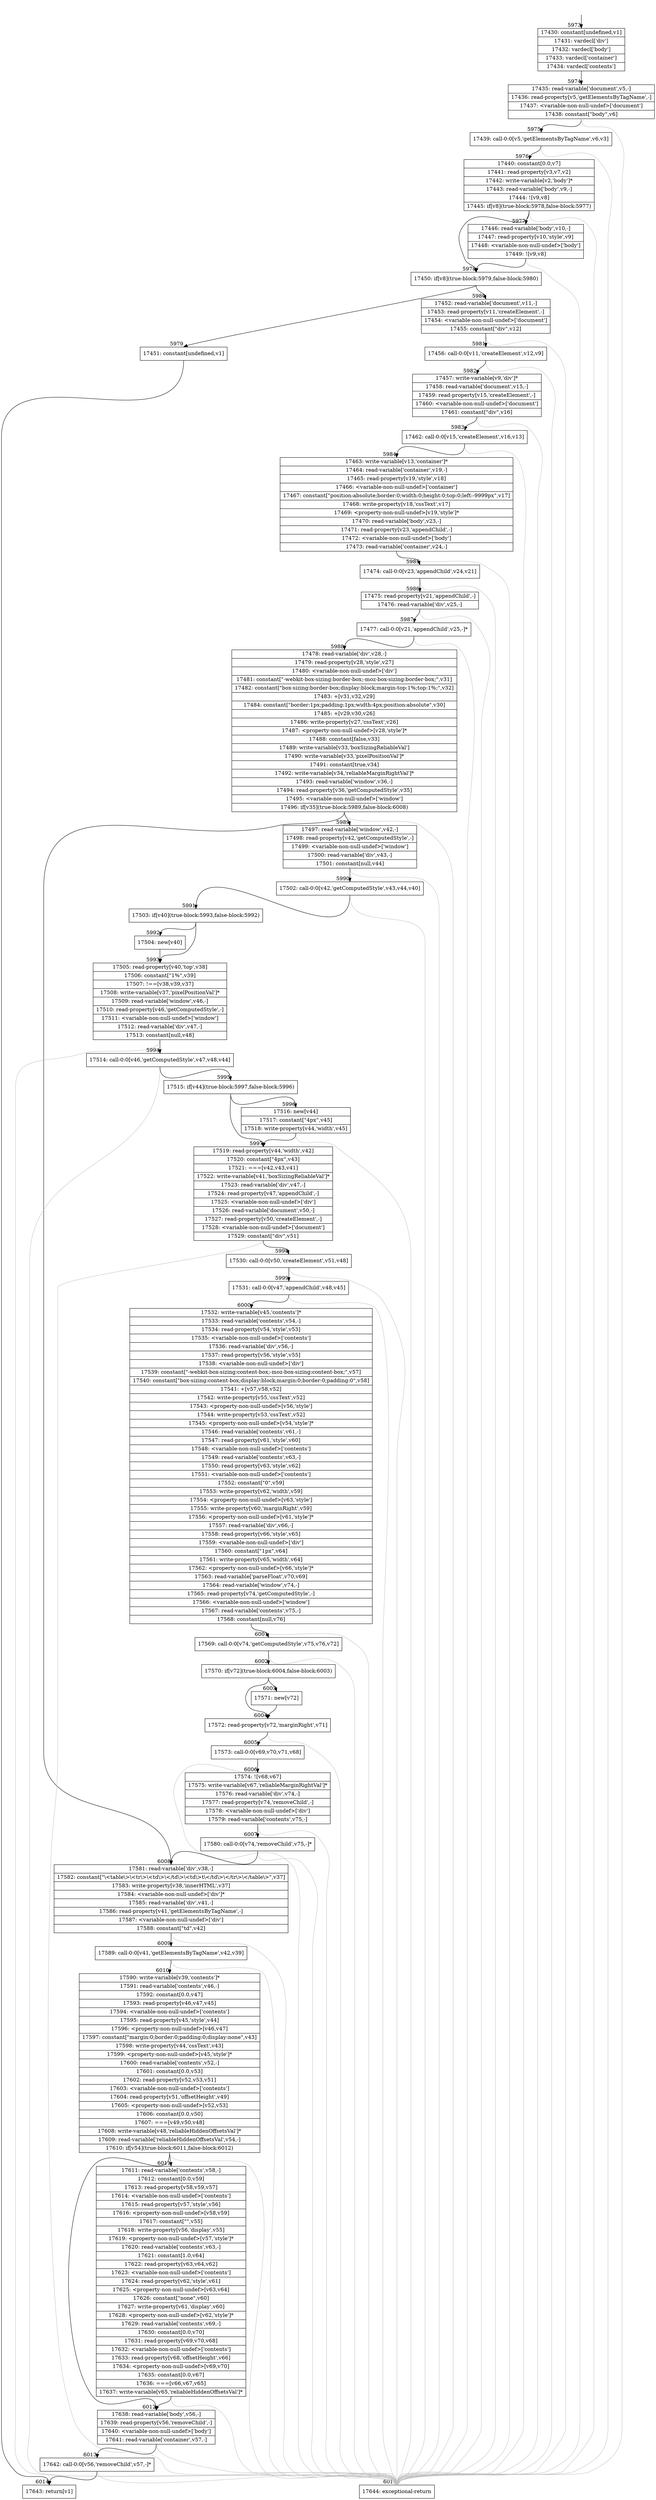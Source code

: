 digraph {
rankdir="TD"
BB_entry374[shape=none,label=""];
BB_entry374 -> BB5973 [tailport=s, headport=n, headlabel="    5973"]
BB5973 [shape=record label="{17430: constant[undefined,v1]|17431: vardecl['div']|17432: vardecl['body']|17433: vardecl['container']|17434: vardecl['contents']}" ] 
BB5973 -> BB5974 [tailport=s, headport=n, headlabel="      5974"]
BB5974 [shape=record label="{17435: read-variable['document',v5,-]|17436: read-property[v5,'getElementsByTagName',-]|17437: \<variable-non-null-undef\>['document']|17438: constant[\"body\",v6]}" ] 
BB5974 -> BB5975 [tailport=s, headport=n, headlabel="      5975"]
BB5974 -> BB6015 [tailport=s, headport=n, color=gray, headlabel="      6015"]
BB5975 [shape=record label="{17439: call-0:0[v5,'getElementsByTagName',v6,v3]}" ] 
BB5975 -> BB5976 [tailport=s, headport=n, headlabel="      5976"]
BB5975 -> BB6015 [tailport=s, headport=n, color=gray]
BB5976 [shape=record label="{17440: constant[0.0,v7]|17441: read-property[v3,v7,v2]|17442: write-variable[v2,'body']*|17443: read-variable['body',v9,-]|17444: ![v9,v8]|17445: if[v8](true-block:5978,false-block:5977)}" ] 
BB5976 -> BB5978 [tailport=s, headport=n, headlabel="      5978"]
BB5976 -> BB5977 [tailport=s, headport=n, headlabel="      5977"]
BB5976 -> BB6015 [tailport=s, headport=n, color=gray]
BB5977 [shape=record label="{17446: read-variable['body',v10,-]|17447: read-property[v10,'style',v9]|17448: \<variable-non-null-undef\>['body']|17449: ![v9,v8]}" ] 
BB5977 -> BB5978 [tailport=s, headport=n]
BB5977 -> BB6015 [tailport=s, headport=n, color=gray]
BB5978 [shape=record label="{17450: if[v8](true-block:5979,false-block:5980)}" ] 
BB5978 -> BB5979 [tailport=s, headport=n, headlabel="      5979"]
BB5978 -> BB5980 [tailport=s, headport=n, headlabel="      5980"]
BB5979 [shape=record label="{17451: constant[undefined,v1]}" ] 
BB5979 -> BB6014 [tailport=s, headport=n, headlabel="      6014"]
BB5980 [shape=record label="{17452: read-variable['document',v11,-]|17453: read-property[v11,'createElement',-]|17454: \<variable-non-null-undef\>['document']|17455: constant[\"div\",v12]}" ] 
BB5980 -> BB5981 [tailport=s, headport=n, headlabel="      5981"]
BB5980 -> BB6015 [tailport=s, headport=n, color=gray]
BB5981 [shape=record label="{17456: call-0:0[v11,'createElement',v12,v9]}" ] 
BB5981 -> BB5982 [tailport=s, headport=n, headlabel="      5982"]
BB5981 -> BB6015 [tailport=s, headport=n, color=gray]
BB5982 [shape=record label="{17457: write-variable[v9,'div']*|17458: read-variable['document',v15,-]|17459: read-property[v15,'createElement',-]|17460: \<variable-non-null-undef\>['document']|17461: constant[\"div\",v16]}" ] 
BB5982 -> BB5983 [tailport=s, headport=n, headlabel="      5983"]
BB5982 -> BB6015 [tailport=s, headport=n, color=gray]
BB5983 [shape=record label="{17462: call-0:0[v15,'createElement',v16,v13]}" ] 
BB5983 -> BB5984 [tailport=s, headport=n, headlabel="      5984"]
BB5983 -> BB6015 [tailport=s, headport=n, color=gray]
BB5984 [shape=record label="{17463: write-variable[v13,'container']*|17464: read-variable['container',v19,-]|17465: read-property[v19,'style',v18]|17466: \<variable-non-null-undef\>['container']|17467: constant[\"position:absolute;border:0;width:0;height:0;top:0;left:-9999px\",v17]|17468: write-property[v18,'cssText',v17]|17469: \<property-non-null-undef\>[v19,'style']*|17470: read-variable['body',v23,-]|17471: read-property[v23,'appendChild',-]|17472: \<variable-non-null-undef\>['body']|17473: read-variable['container',v24,-]}" ] 
BB5984 -> BB5985 [tailport=s, headport=n, headlabel="      5985"]
BB5984 -> BB6015 [tailport=s, headport=n, color=gray]
BB5985 [shape=record label="{17474: call-0:0[v23,'appendChild',v24,v21]}" ] 
BB5985 -> BB5986 [tailport=s, headport=n, headlabel="      5986"]
BB5985 -> BB6015 [tailport=s, headport=n, color=gray]
BB5986 [shape=record label="{17475: read-property[v21,'appendChild',-]|17476: read-variable['div',v25,-]}" ] 
BB5986 -> BB5987 [tailport=s, headport=n, headlabel="      5987"]
BB5986 -> BB6015 [tailport=s, headport=n, color=gray]
BB5987 [shape=record label="{17477: call-0:0[v21,'appendChild',v25,-]*}" ] 
BB5987 -> BB5988 [tailport=s, headport=n, headlabel="      5988"]
BB5987 -> BB6015 [tailport=s, headport=n, color=gray]
BB5988 [shape=record label="{17478: read-variable['div',v28,-]|17479: read-property[v28,'style',v27]|17480: \<variable-non-null-undef\>['div']|17481: constant[\"-webkit-box-sizing:border-box;-moz-box-sizing:border-box;\",v31]|17482: constant[\"box-sizing:border-box;display:block;margin-top:1%;top:1%;\",v32]|17483: +[v31,v32,v29]|17484: constant[\"border:1px;padding:1px;width:4px;position:absolute\",v30]|17485: +[v29,v30,v26]|17486: write-property[v27,'cssText',v26]|17487: \<property-non-null-undef\>[v28,'style']*|17488: constant[false,v33]|17489: write-variable[v33,'boxSizingReliableVal']|17490: write-variable[v33,'pixelPositionVal']*|17491: constant[true,v34]|17492: write-variable[v34,'reliableMarginRightVal']*|17493: read-variable['window',v36,-]|17494: read-property[v36,'getComputedStyle',v35]|17495: \<variable-non-null-undef\>['window']|17496: if[v35](true-block:5989,false-block:6008)}" ] 
BB5988 -> BB5989 [tailport=s, headport=n, headlabel="      5989"]
BB5988 -> BB6008 [tailport=s, headport=n, headlabel="      6008"]
BB5988 -> BB6015 [tailport=s, headport=n, color=gray]
BB5989 [shape=record label="{17497: read-variable['window',v42,-]|17498: read-property[v42,'getComputedStyle',-]|17499: \<variable-non-null-undef\>['window']|17500: read-variable['div',v43,-]|17501: constant[null,v44]}" ] 
BB5989 -> BB5990 [tailport=s, headport=n, headlabel="      5990"]
BB5989 -> BB6015 [tailport=s, headport=n, color=gray]
BB5990 [shape=record label="{17502: call-0:0[v42,'getComputedStyle',v43,v44,v40]}" ] 
BB5990 -> BB5991 [tailport=s, headport=n, headlabel="      5991"]
BB5990 -> BB6015 [tailport=s, headport=n, color=gray]
BB5991 [shape=record label="{17503: if[v40](true-block:5993,false-block:5992)}" ] 
BB5991 -> BB5993 [tailport=s, headport=n, headlabel="      5993"]
BB5991 -> BB5992 [tailport=s, headport=n, headlabel="      5992"]
BB5992 [shape=record label="{17504: new[v40]}" ] 
BB5992 -> BB5993 [tailport=s, headport=n]
BB5993 [shape=record label="{17505: read-property[v40,'top',v38]|17506: constant[\"1%\",v39]|17507: !==[v38,v39,v37]|17508: write-variable[v37,'pixelPositionVal']*|17509: read-variable['window',v46,-]|17510: read-property[v46,'getComputedStyle',-]|17511: \<variable-non-null-undef\>['window']|17512: read-variable['div',v47,-]|17513: constant[null,v48]}" ] 
BB5993 -> BB5994 [tailport=s, headport=n, headlabel="      5994"]
BB5993 -> BB6015 [tailport=s, headport=n, color=gray]
BB5994 [shape=record label="{17514: call-0:0[v46,'getComputedStyle',v47,v48,v44]}" ] 
BB5994 -> BB5995 [tailport=s, headport=n, headlabel="      5995"]
BB5994 -> BB6015 [tailport=s, headport=n, color=gray]
BB5995 [shape=record label="{17515: if[v44](true-block:5997,false-block:5996)}" ] 
BB5995 -> BB5997 [tailport=s, headport=n, headlabel="      5997"]
BB5995 -> BB5996 [tailport=s, headport=n, headlabel="      5996"]
BB5996 [shape=record label="{17516: new[v44]|17517: constant[\"4px\",v45]|17518: write-property[v44,'width',v45]}" ] 
BB5996 -> BB5997 [tailport=s, headport=n]
BB5996 -> BB6015 [tailport=s, headport=n, color=gray]
BB5997 [shape=record label="{17519: read-property[v44,'width',v42]|17520: constant[\"4px\",v43]|17521: ===[v42,v43,v41]|17522: write-variable[v41,'boxSizingReliableVal']*|17523: read-variable['div',v47,-]|17524: read-property[v47,'appendChild',-]|17525: \<variable-non-null-undef\>['div']|17526: read-variable['document',v50,-]|17527: read-property[v50,'createElement',-]|17528: \<variable-non-null-undef\>['document']|17529: constant[\"div\",v51]}" ] 
BB5997 -> BB5998 [tailport=s, headport=n, headlabel="      5998"]
BB5997 -> BB6015 [tailport=s, headport=n, color=gray]
BB5998 [shape=record label="{17530: call-0:0[v50,'createElement',v51,v48]}" ] 
BB5998 -> BB5999 [tailport=s, headport=n, headlabel="      5999"]
BB5998 -> BB6015 [tailport=s, headport=n, color=gray]
BB5999 [shape=record label="{17531: call-0:0[v47,'appendChild',v48,v45]}" ] 
BB5999 -> BB6000 [tailport=s, headport=n, headlabel="      6000"]
BB5999 -> BB6015 [tailport=s, headport=n, color=gray]
BB6000 [shape=record label="{17532: write-variable[v45,'contents']*|17533: read-variable['contents',v54,-]|17534: read-property[v54,'style',v53]|17535: \<variable-non-null-undef\>['contents']|17536: read-variable['div',v56,-]|17537: read-property[v56,'style',v55]|17538: \<variable-non-null-undef\>['div']|17539: constant[\"-webkit-box-sizing:content-box;-moz-box-sizing:content-box;\",v57]|17540: constant[\"box-sizing:content-box;display:block;margin:0;border:0;padding:0\",v58]|17541: +[v57,v58,v52]|17542: write-property[v55,'cssText',v52]|17543: \<property-non-null-undef\>[v56,'style']|17544: write-property[v53,'cssText',v52]|17545: \<property-non-null-undef\>[v54,'style']*|17546: read-variable['contents',v61,-]|17547: read-property[v61,'style',v60]|17548: \<variable-non-null-undef\>['contents']|17549: read-variable['contents',v63,-]|17550: read-property[v63,'style',v62]|17551: \<variable-non-null-undef\>['contents']|17552: constant[\"0\",v59]|17553: write-property[v62,'width',v59]|17554: \<property-non-null-undef\>[v63,'style']|17555: write-property[v60,'marginRight',v59]|17556: \<property-non-null-undef\>[v61,'style']*|17557: read-variable['div',v66,-]|17558: read-property[v66,'style',v65]|17559: \<variable-non-null-undef\>['div']|17560: constant[\"1px\",v64]|17561: write-property[v65,'width',v64]|17562: \<property-non-null-undef\>[v66,'style']*|17563: read-variable['parseFloat',v70,v69]|17564: read-variable['window',v74,-]|17565: read-property[v74,'getComputedStyle',-]|17566: \<variable-non-null-undef\>['window']|17567: read-variable['contents',v75,-]|17568: constant[null,v76]}" ] 
BB6000 -> BB6001 [tailport=s, headport=n, headlabel="      6001"]
BB6000 -> BB6015 [tailport=s, headport=n, color=gray]
BB6001 [shape=record label="{17569: call-0:0[v74,'getComputedStyle',v75,v76,v72]}" ] 
BB6001 -> BB6002 [tailport=s, headport=n, headlabel="      6002"]
BB6001 -> BB6015 [tailport=s, headport=n, color=gray]
BB6002 [shape=record label="{17570: if[v72](true-block:6004,false-block:6003)}" ] 
BB6002 -> BB6004 [tailport=s, headport=n, headlabel="      6004"]
BB6002 -> BB6003 [tailport=s, headport=n, headlabel="      6003"]
BB6003 [shape=record label="{17571: new[v72]}" ] 
BB6003 -> BB6004 [tailport=s, headport=n]
BB6004 [shape=record label="{17572: read-property[v72,'marginRight',v71]}" ] 
BB6004 -> BB6005 [tailport=s, headport=n, headlabel="      6005"]
BB6004 -> BB6015 [tailport=s, headport=n, color=gray]
BB6005 [shape=record label="{17573: call-0:0[v69,v70,v71,v68]}" ] 
BB6005 -> BB6006 [tailport=s, headport=n, headlabel="      6006"]
BB6005 -> BB6015 [tailport=s, headport=n, color=gray]
BB6006 [shape=record label="{17574: ![v68,v67]|17575: write-variable[v67,'reliableMarginRightVal']*|17576: read-variable['div',v74,-]|17577: read-property[v74,'removeChild',-]|17578: \<variable-non-null-undef\>['div']|17579: read-variable['contents',v75,-]}" ] 
BB6006 -> BB6007 [tailport=s, headport=n, headlabel="      6007"]
BB6006 -> BB6015 [tailport=s, headport=n, color=gray]
BB6007 [shape=record label="{17580: call-0:0[v74,'removeChild',v75,-]*}" ] 
BB6007 -> BB6008 [tailport=s, headport=n]
BB6007 -> BB6015 [tailport=s, headport=n, color=gray]
BB6008 [shape=record label="{17581: read-variable['div',v38,-]|17582: constant[\"\\\<table\\\>\\\<tr\\\>\\\<td\\\>\\\</td\\\>\\\<td\\\>t\\\</td\\\>\\\</tr\\\>\\\</table\\\>\",v37]|17583: write-property[v38,'innerHTML',v37]|17584: \<variable-non-null-undef\>['div']*|17585: read-variable['div',v41,-]|17586: read-property[v41,'getElementsByTagName',-]|17587: \<variable-non-null-undef\>['div']|17588: constant[\"td\",v42]}" ] 
BB6008 -> BB6009 [tailport=s, headport=n, headlabel="      6009"]
BB6008 -> BB6015 [tailport=s, headport=n, color=gray]
BB6009 [shape=record label="{17589: call-0:0[v41,'getElementsByTagName',v42,v39]}" ] 
BB6009 -> BB6010 [tailport=s, headport=n, headlabel="      6010"]
BB6009 -> BB6015 [tailport=s, headport=n, color=gray]
BB6010 [shape=record label="{17590: write-variable[v39,'contents']*|17591: read-variable['contents',v46,-]|17592: constant[0.0,v47]|17593: read-property[v46,v47,v45]|17594: \<variable-non-null-undef\>['contents']|17595: read-property[v45,'style',v44]|17596: \<property-non-null-undef\>[v46,v47]|17597: constant[\"margin:0;border:0;padding:0;display:none\",v43]|17598: write-property[v44,'cssText',v43]|17599: \<property-non-null-undef\>[v45,'style']*|17600: read-variable['contents',v52,-]|17601: constant[0.0,v53]|17602: read-property[v52,v53,v51]|17603: \<variable-non-null-undef\>['contents']|17604: read-property[v51,'offsetHeight',v49]|17605: \<property-non-null-undef\>[v52,v53]|17606: constant[0.0,v50]|17607: ===[v49,v50,v48]|17608: write-variable[v48,'reliableHiddenOffsetsVal']*|17609: read-variable['reliableHiddenOffsetsVal',v54,-]|17610: if[v54](true-block:6011,false-block:6012)}" ] 
BB6010 -> BB6011 [tailport=s, headport=n, headlabel="      6011"]
BB6010 -> BB6012 [tailport=s, headport=n, headlabel="      6012"]
BB6010 -> BB6015 [tailport=s, headport=n, color=gray]
BB6011 [shape=record label="{17611: read-variable['contents',v58,-]|17612: constant[0.0,v59]|17613: read-property[v58,v59,v57]|17614: \<variable-non-null-undef\>['contents']|17615: read-property[v57,'style',v56]|17616: \<property-non-null-undef\>[v58,v59]|17617: constant[\"\",v55]|17618: write-property[v56,'display',v55]|17619: \<property-non-null-undef\>[v57,'style']*|17620: read-variable['contents',v63,-]|17621: constant[1.0,v64]|17622: read-property[v63,v64,v62]|17623: \<variable-non-null-undef\>['contents']|17624: read-property[v62,'style',v61]|17625: \<property-non-null-undef\>[v63,v64]|17626: constant[\"none\",v60]|17627: write-property[v61,'display',v60]|17628: \<property-non-null-undef\>[v62,'style']*|17629: read-variable['contents',v69,-]|17630: constant[0.0,v70]|17631: read-property[v69,v70,v68]|17632: \<variable-non-null-undef\>['contents']|17633: read-property[v68,'offsetHeight',v66]|17634: \<property-non-null-undef\>[v69,v70]|17635: constant[0.0,v67]|17636: ===[v66,v67,v65]|17637: write-variable[v65,'reliableHiddenOffsetsVal']*}" ] 
BB6011 -> BB6012 [tailport=s, headport=n]
BB6011 -> BB6015 [tailport=s, headport=n, color=gray]
BB6012 [shape=record label="{17638: read-variable['body',v56,-]|17639: read-property[v56,'removeChild',-]|17640: \<variable-non-null-undef\>['body']|17641: read-variable['container',v57,-]}" ] 
BB6012 -> BB6013 [tailport=s, headport=n, headlabel="      6013"]
BB6012 -> BB6015 [tailport=s, headport=n, color=gray]
BB6013 [shape=record label="{17642: call-0:0[v56,'removeChild',v57,-]*}" ] 
BB6013 -> BB6014 [tailport=s, headport=n]
BB6013 -> BB6015 [tailport=s, headport=n, color=gray]
BB6014 [shape=record label="{17643: return[v1]}" ] 
BB6015 [shape=record label="{17644: exceptional-return}" ] 
}

